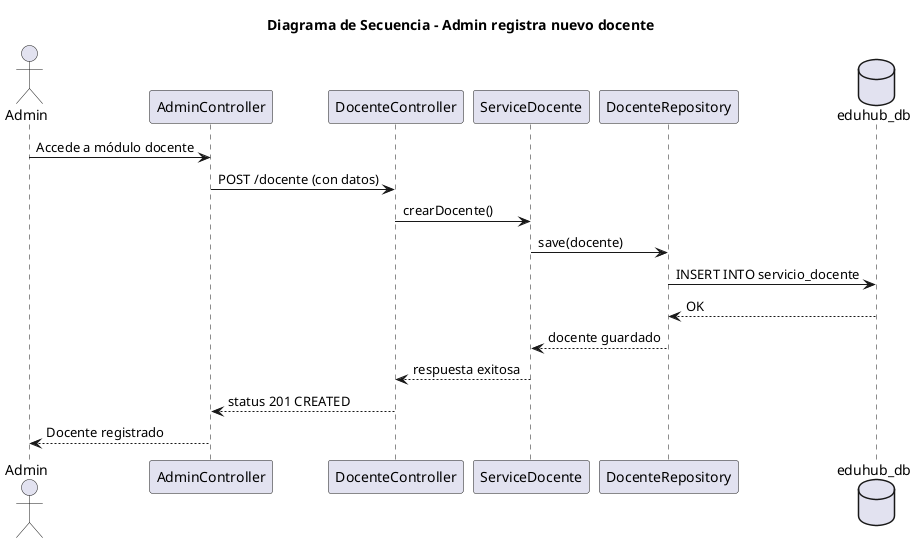 @startuml
title Diagrama de Secuencia - Admin registra nuevo docente

actor Admin
participant AdminController
participant DocenteController
participant ServiceDocente
participant DocenteRepository
database eduhub_db

Admin -> AdminController : Accede a módulo docente
AdminController -> DocenteController : POST /docente (con datos)
DocenteController -> ServiceDocente : crearDocente()
ServiceDocente -> DocenteRepository : save(docente)
DocenteRepository -> eduhub_db : INSERT INTO servicio_docente
eduhub_db --> DocenteRepository : OK
DocenteRepository --> ServiceDocente : docente guardado
ServiceDocente --> DocenteController : respuesta exitosa
DocenteController --> AdminController : status 201 CREATED
AdminController --> Admin : Docente registrado

@enduml
